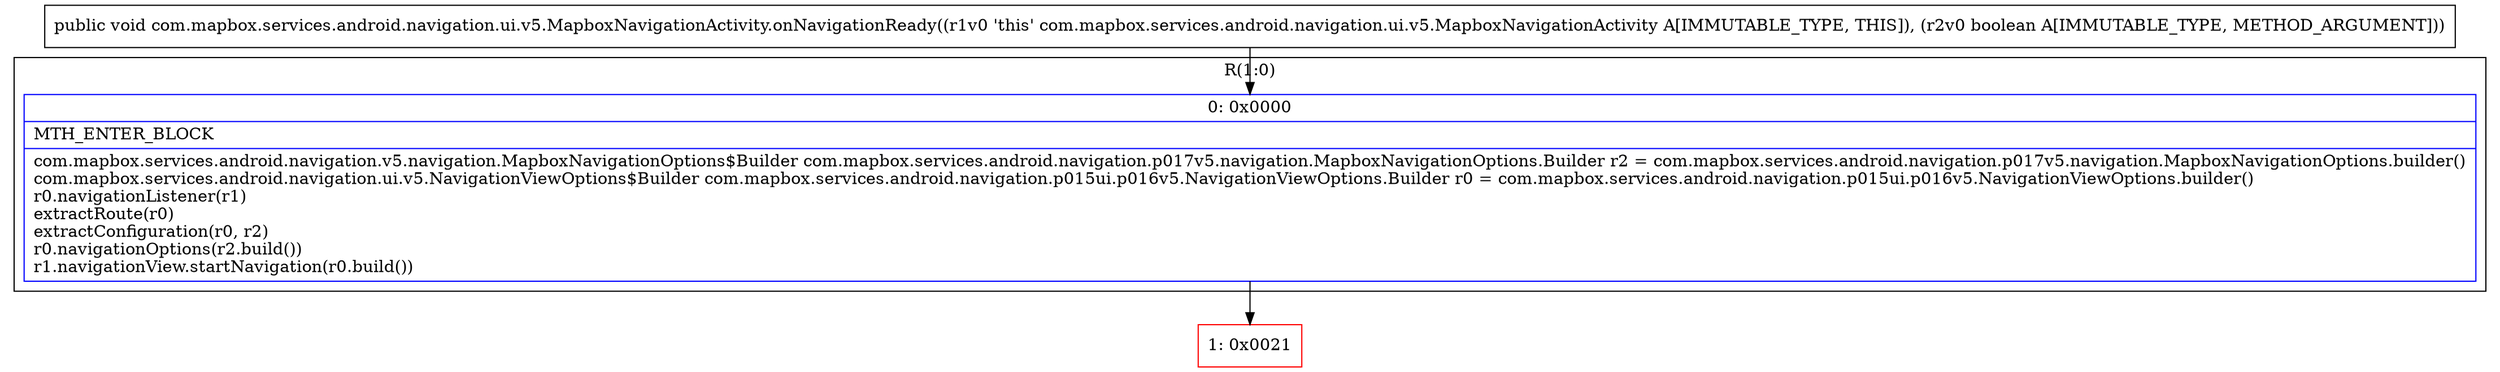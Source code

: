 digraph "CFG forcom.mapbox.services.android.navigation.ui.v5.MapboxNavigationActivity.onNavigationReady(Z)V" {
subgraph cluster_Region_609622151 {
label = "R(1:0)";
node [shape=record,color=blue];
Node_0 [shape=record,label="{0\:\ 0x0000|MTH_ENTER_BLOCK\l|com.mapbox.services.android.navigation.v5.navigation.MapboxNavigationOptions$Builder com.mapbox.services.android.navigation.p017v5.navigation.MapboxNavigationOptions.Builder r2 = com.mapbox.services.android.navigation.p017v5.navigation.MapboxNavigationOptions.builder()\lcom.mapbox.services.android.navigation.ui.v5.NavigationViewOptions$Builder com.mapbox.services.android.navigation.p015ui.p016v5.NavigationViewOptions.Builder r0 = com.mapbox.services.android.navigation.p015ui.p016v5.NavigationViewOptions.builder()\lr0.navigationListener(r1)\lextractRoute(r0)\lextractConfiguration(r0, r2)\lr0.navigationOptions(r2.build())\lr1.navigationView.startNavigation(r0.build())\l}"];
}
Node_1 [shape=record,color=red,label="{1\:\ 0x0021}"];
MethodNode[shape=record,label="{public void com.mapbox.services.android.navigation.ui.v5.MapboxNavigationActivity.onNavigationReady((r1v0 'this' com.mapbox.services.android.navigation.ui.v5.MapboxNavigationActivity A[IMMUTABLE_TYPE, THIS]), (r2v0 boolean A[IMMUTABLE_TYPE, METHOD_ARGUMENT])) }"];
MethodNode -> Node_0;
Node_0 -> Node_1;
}

